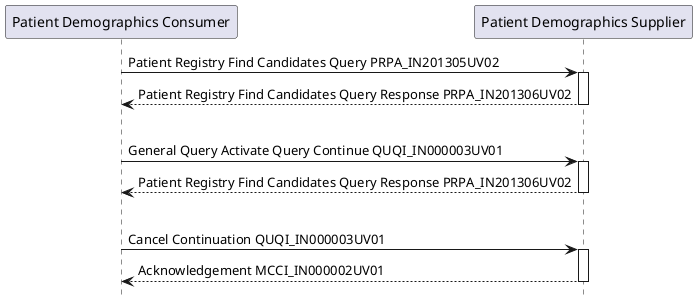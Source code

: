 @startuml
hide footbox

participant "Patient Demographics Consumer" as CON
participant "Patient Demographics Supplier" as SUP

CON -> SUP :Patient Registry Find Candidates Query PRPA_IN201305UV02
activate SUP
SUP --> CON : Patient Registry Find Candidates Query Response PRPA_IN201306UV02
deactivate SUP
|||
CON -> SUP :General Query Activate Query Continue QUQI_IN000003UV01
activate SUP
SUP --> CON : Patient Registry Find Candidates Query Response PRPA_IN201306UV02
deactivate SUP
|||
CON -> SUP :Cancel Continuation QUQI_IN000003UV01
activate SUP
SUP --> CON : Acknowledgement MCCI_IN000002UV01
deactivate SUP
@enduml